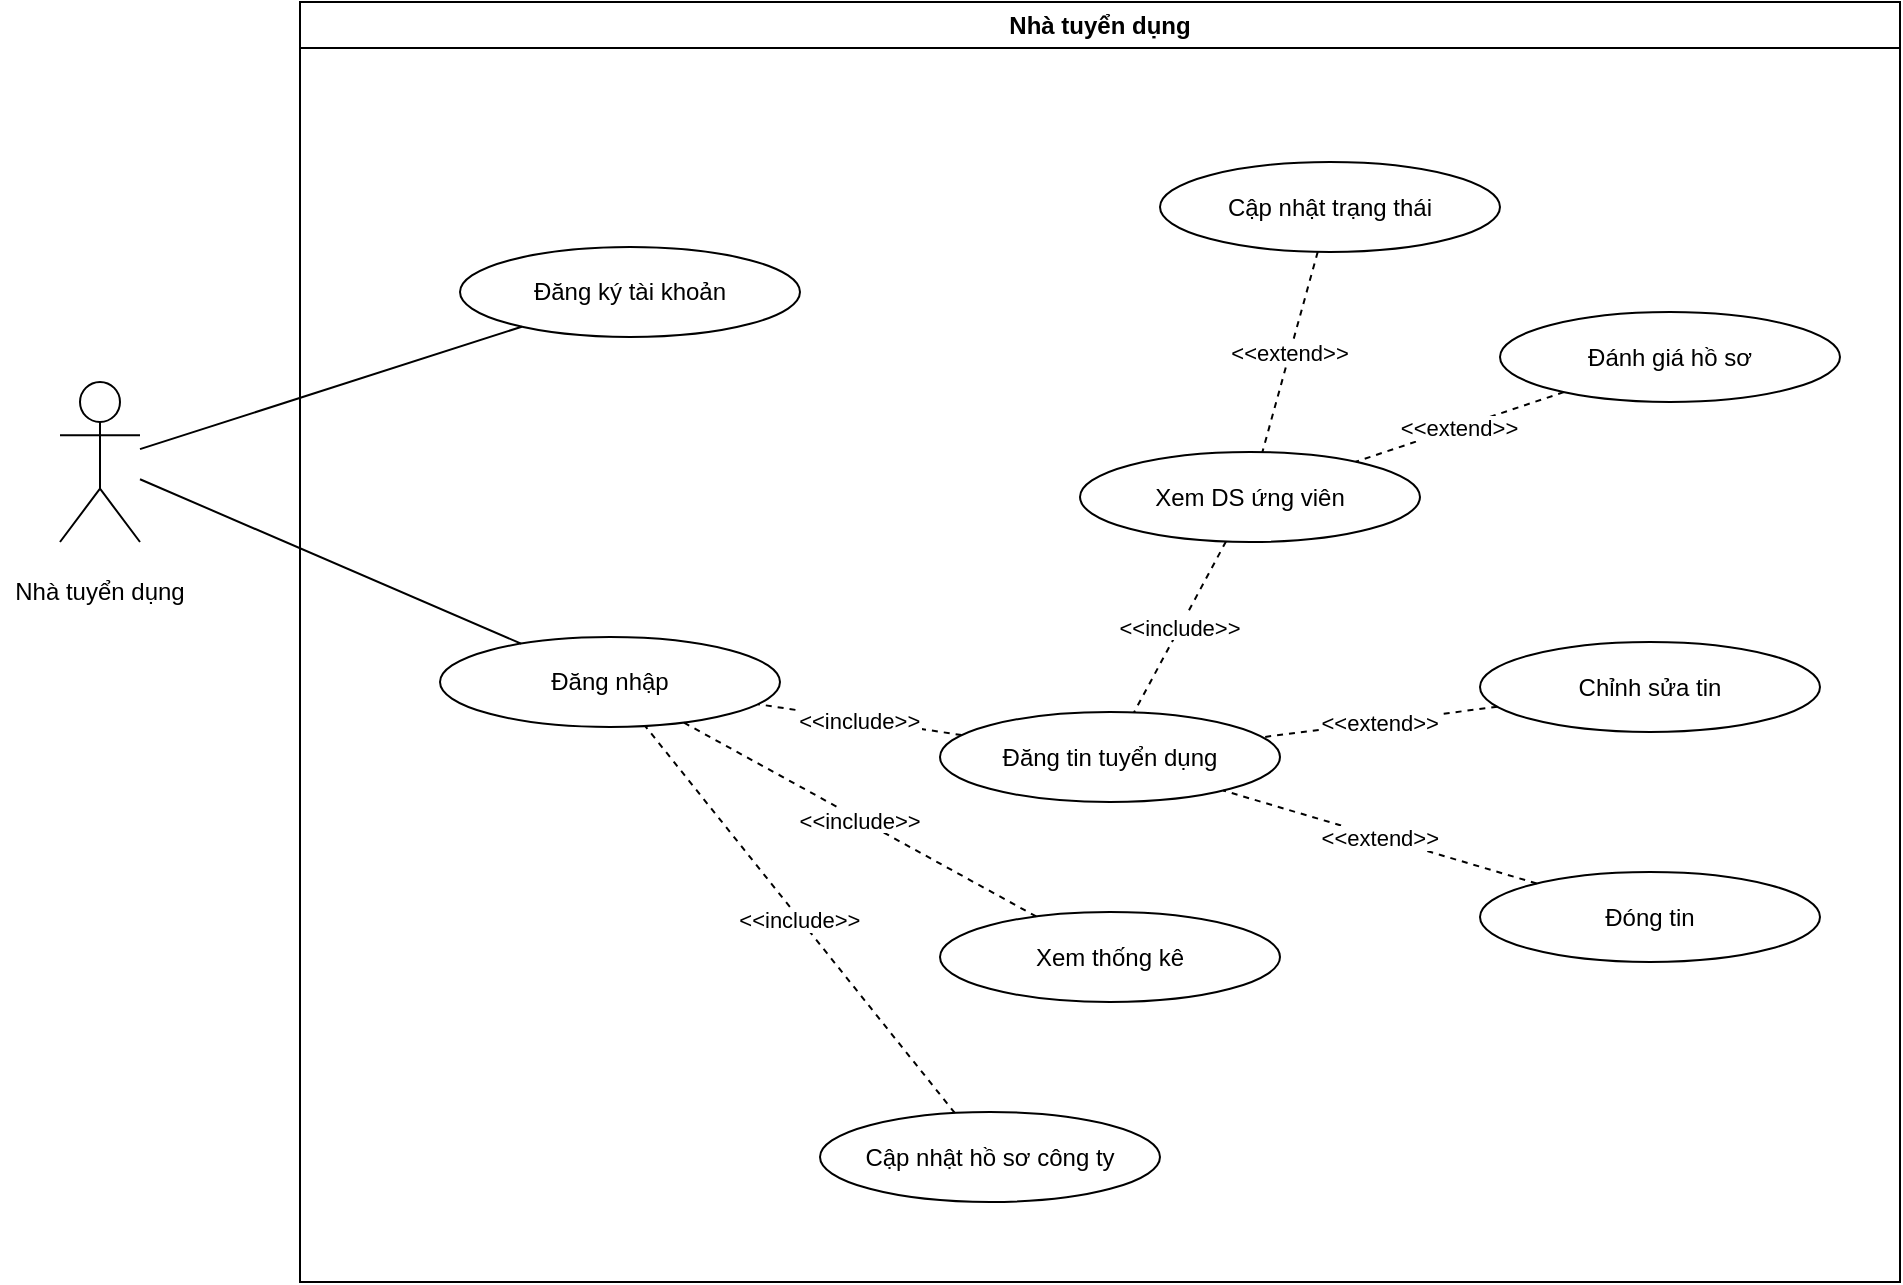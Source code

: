 <mxfile version="27.0.9">
  <diagram name="Trang-1" id="6aG4D_sqJUiMqtVVQCYz">
    <mxGraphModel dx="1737" dy="878" grid="1" gridSize="10" guides="1" tooltips="1" connect="1" arrows="1" fold="1" page="1" pageScale="1" pageWidth="827" pageHeight="1169" math="0" shadow="0">
      <root>
        <mxCell id="0" />
        <mxCell id="1" parent="0" />
        <mxCell id="0-0aslskso92xMR-tfAz-1" value="Nhà tuyển dụng" style="swimlane;whiteSpace=wrap;html=1;" vertex="1" parent="1">
          <mxGeometry x="200" y="40" width="800" height="640" as="geometry" />
        </mxCell>
        <mxCell id="0-0aslskso92xMR-tfAz-4" value="Đăng nhập" style="ellipse;whiteSpace=wrap;html=1;" vertex="1" parent="0-0aslskso92xMR-tfAz-1">
          <mxGeometry x="70" y="317.5" width="170" height="45" as="geometry" />
        </mxCell>
        <mxCell id="0-0aslskso92xMR-tfAz-12" value="Cập nhật hồ sơ công ty" style="ellipse;whiteSpace=wrap;html=1;" vertex="1" parent="0-0aslskso92xMR-tfAz-1">
          <mxGeometry x="260" y="555" width="170" height="45" as="geometry" />
        </mxCell>
        <mxCell id="0-0aslskso92xMR-tfAz-17" value="&lt;&lt;include&gt;&gt;" style="endArrow=none;dashed=1;" edge="1" parent="0-0aslskso92xMR-tfAz-1" source="0-0aslskso92xMR-tfAz-12" target="0-0aslskso92xMR-tfAz-4">
          <mxGeometry relative="1" as="geometry" />
        </mxCell>
        <mxCell id="0-0aslskso92xMR-tfAz-13" value="Xem thống kê" style="ellipse;whiteSpace=wrap;html=1;" vertex="1" parent="0-0aslskso92xMR-tfAz-1">
          <mxGeometry x="320" y="455" width="170" height="45" as="geometry" />
        </mxCell>
        <mxCell id="0-0aslskso92xMR-tfAz-18" value="&lt;&lt;include&gt;&gt;" style="endArrow=none;dashed=1;" edge="1" parent="0-0aslskso92xMR-tfAz-1" source="0-0aslskso92xMR-tfAz-13" target="0-0aslskso92xMR-tfAz-4">
          <mxGeometry relative="1" as="geometry" />
        </mxCell>
        <mxCell id="0-0aslskso92xMR-tfAz-8" value="Xem DS ứng viên" style="ellipse;whiteSpace=wrap;html=1;" vertex="1" parent="0-0aslskso92xMR-tfAz-1">
          <mxGeometry x="390" y="225" width="170" height="45" as="geometry" />
        </mxCell>
        <mxCell id="0-0aslskso92xMR-tfAz-6" value="Chỉnh sửa tin" style="ellipse;whiteSpace=wrap;html=1;" vertex="1" parent="0-0aslskso92xMR-tfAz-1">
          <mxGeometry x="590" y="320" width="170" height="45" as="geometry" />
        </mxCell>
        <mxCell id="0-0aslskso92xMR-tfAz-5" value="Đăng tin tuyển dụng" style="ellipse;whiteSpace=wrap;html=1;" vertex="1" parent="0-0aslskso92xMR-tfAz-1">
          <mxGeometry x="320" y="355" width="170" height="45" as="geometry" />
        </mxCell>
        <mxCell id="0-0aslskso92xMR-tfAz-16" value="&lt;&lt;include&gt;&gt;" style="endArrow=none;dashed=1;" edge="1" parent="0-0aslskso92xMR-tfAz-1" source="0-0aslskso92xMR-tfAz-5" target="0-0aslskso92xMR-tfAz-4">
          <mxGeometry relative="1" as="geometry" />
        </mxCell>
        <mxCell id="0-0aslskso92xMR-tfAz-19" value="&lt;&lt;extend&gt;&gt;" style="endArrow=none;dashed=1;" edge="1" parent="0-0aslskso92xMR-tfAz-1" source="0-0aslskso92xMR-tfAz-6" target="0-0aslskso92xMR-tfAz-5">
          <mxGeometry relative="1" as="geometry" />
        </mxCell>
        <mxCell id="0-0aslskso92xMR-tfAz-21" value="&lt;&lt;include&gt;&gt;" style="endArrow=none;dashed=1;" edge="1" parent="0-0aslskso92xMR-tfAz-1" source="0-0aslskso92xMR-tfAz-8" target="0-0aslskso92xMR-tfAz-5">
          <mxGeometry relative="1" as="geometry" />
        </mxCell>
        <mxCell id="0-0aslskso92xMR-tfAz-3" value="Đăng ký tài khoản" style="ellipse;whiteSpace=wrap;html=1;" vertex="1" parent="0-0aslskso92xMR-tfAz-1">
          <mxGeometry x="80" y="122.5" width="170" height="45" as="geometry" />
        </mxCell>
        <mxCell id="0-0aslskso92xMR-tfAz-7" value="Đóng tin" style="ellipse;whiteSpace=wrap;html=1;" vertex="1" parent="0-0aslskso92xMR-tfAz-1">
          <mxGeometry x="590" y="435" width="170" height="45" as="geometry" />
        </mxCell>
        <mxCell id="0-0aslskso92xMR-tfAz-20" value="&lt;&lt;extend&gt;&gt;" style="endArrow=none;dashed=1;" edge="1" parent="0-0aslskso92xMR-tfAz-1" source="0-0aslskso92xMR-tfAz-7" target="0-0aslskso92xMR-tfAz-5">
          <mxGeometry relative="1" as="geometry" />
        </mxCell>
        <mxCell id="0-0aslskso92xMR-tfAz-10" value="Cập nhật trạng thái" style="ellipse;whiteSpace=wrap;html=1;" vertex="1" parent="0-0aslskso92xMR-tfAz-1">
          <mxGeometry x="430" y="80" width="170" height="45" as="geometry" />
        </mxCell>
        <mxCell id="0-0aslskso92xMR-tfAz-23" value="&lt;&lt;extend&gt;&gt;" style="endArrow=none;dashed=1;" edge="1" parent="0-0aslskso92xMR-tfAz-1" source="0-0aslskso92xMR-tfAz-10" target="0-0aslskso92xMR-tfAz-8">
          <mxGeometry relative="1" as="geometry" />
        </mxCell>
        <mxCell id="0-0aslskso92xMR-tfAz-9" value="Đánh giá hồ sơ" style="ellipse;whiteSpace=wrap;html=1;" vertex="1" parent="0-0aslskso92xMR-tfAz-1">
          <mxGeometry x="600" y="155" width="170" height="45" as="geometry" />
        </mxCell>
        <mxCell id="0-0aslskso92xMR-tfAz-22" value="&lt;&lt;extend&gt;&gt;" style="endArrow=none;dashed=1;" edge="1" parent="0-0aslskso92xMR-tfAz-1" source="0-0aslskso92xMR-tfAz-9" target="0-0aslskso92xMR-tfAz-8">
          <mxGeometry relative="1" as="geometry" />
        </mxCell>
        <mxCell id="0-0aslskso92xMR-tfAz-2" value="" style="shape=umlActor;whiteSpace=wrap;html=1;" vertex="1" parent="1">
          <mxGeometry x="80" y="230" width="40" height="80" as="geometry" />
        </mxCell>
        <mxCell id="0-0aslskso92xMR-tfAz-14" value="" style="endArrow=none;" edge="1" parent="1" source="0-0aslskso92xMR-tfAz-2" target="0-0aslskso92xMR-tfAz-3">
          <mxGeometry relative="1" as="geometry" />
        </mxCell>
        <mxCell id="0-0aslskso92xMR-tfAz-15" value="" style="endArrow=none;" edge="1" parent="1" source="0-0aslskso92xMR-tfAz-2" target="0-0aslskso92xMR-tfAz-4">
          <mxGeometry relative="1" as="geometry" />
        </mxCell>
        <mxCell id="0-0aslskso92xMR-tfAz-26" value="Nhà tuyển dụng" style="text;html=1;align=center;verticalAlign=middle;whiteSpace=wrap;rounded=0;" vertex="1" parent="1">
          <mxGeometry x="50" y="320" width="100" height="30" as="geometry" />
        </mxCell>
      </root>
    </mxGraphModel>
  </diagram>
</mxfile>
